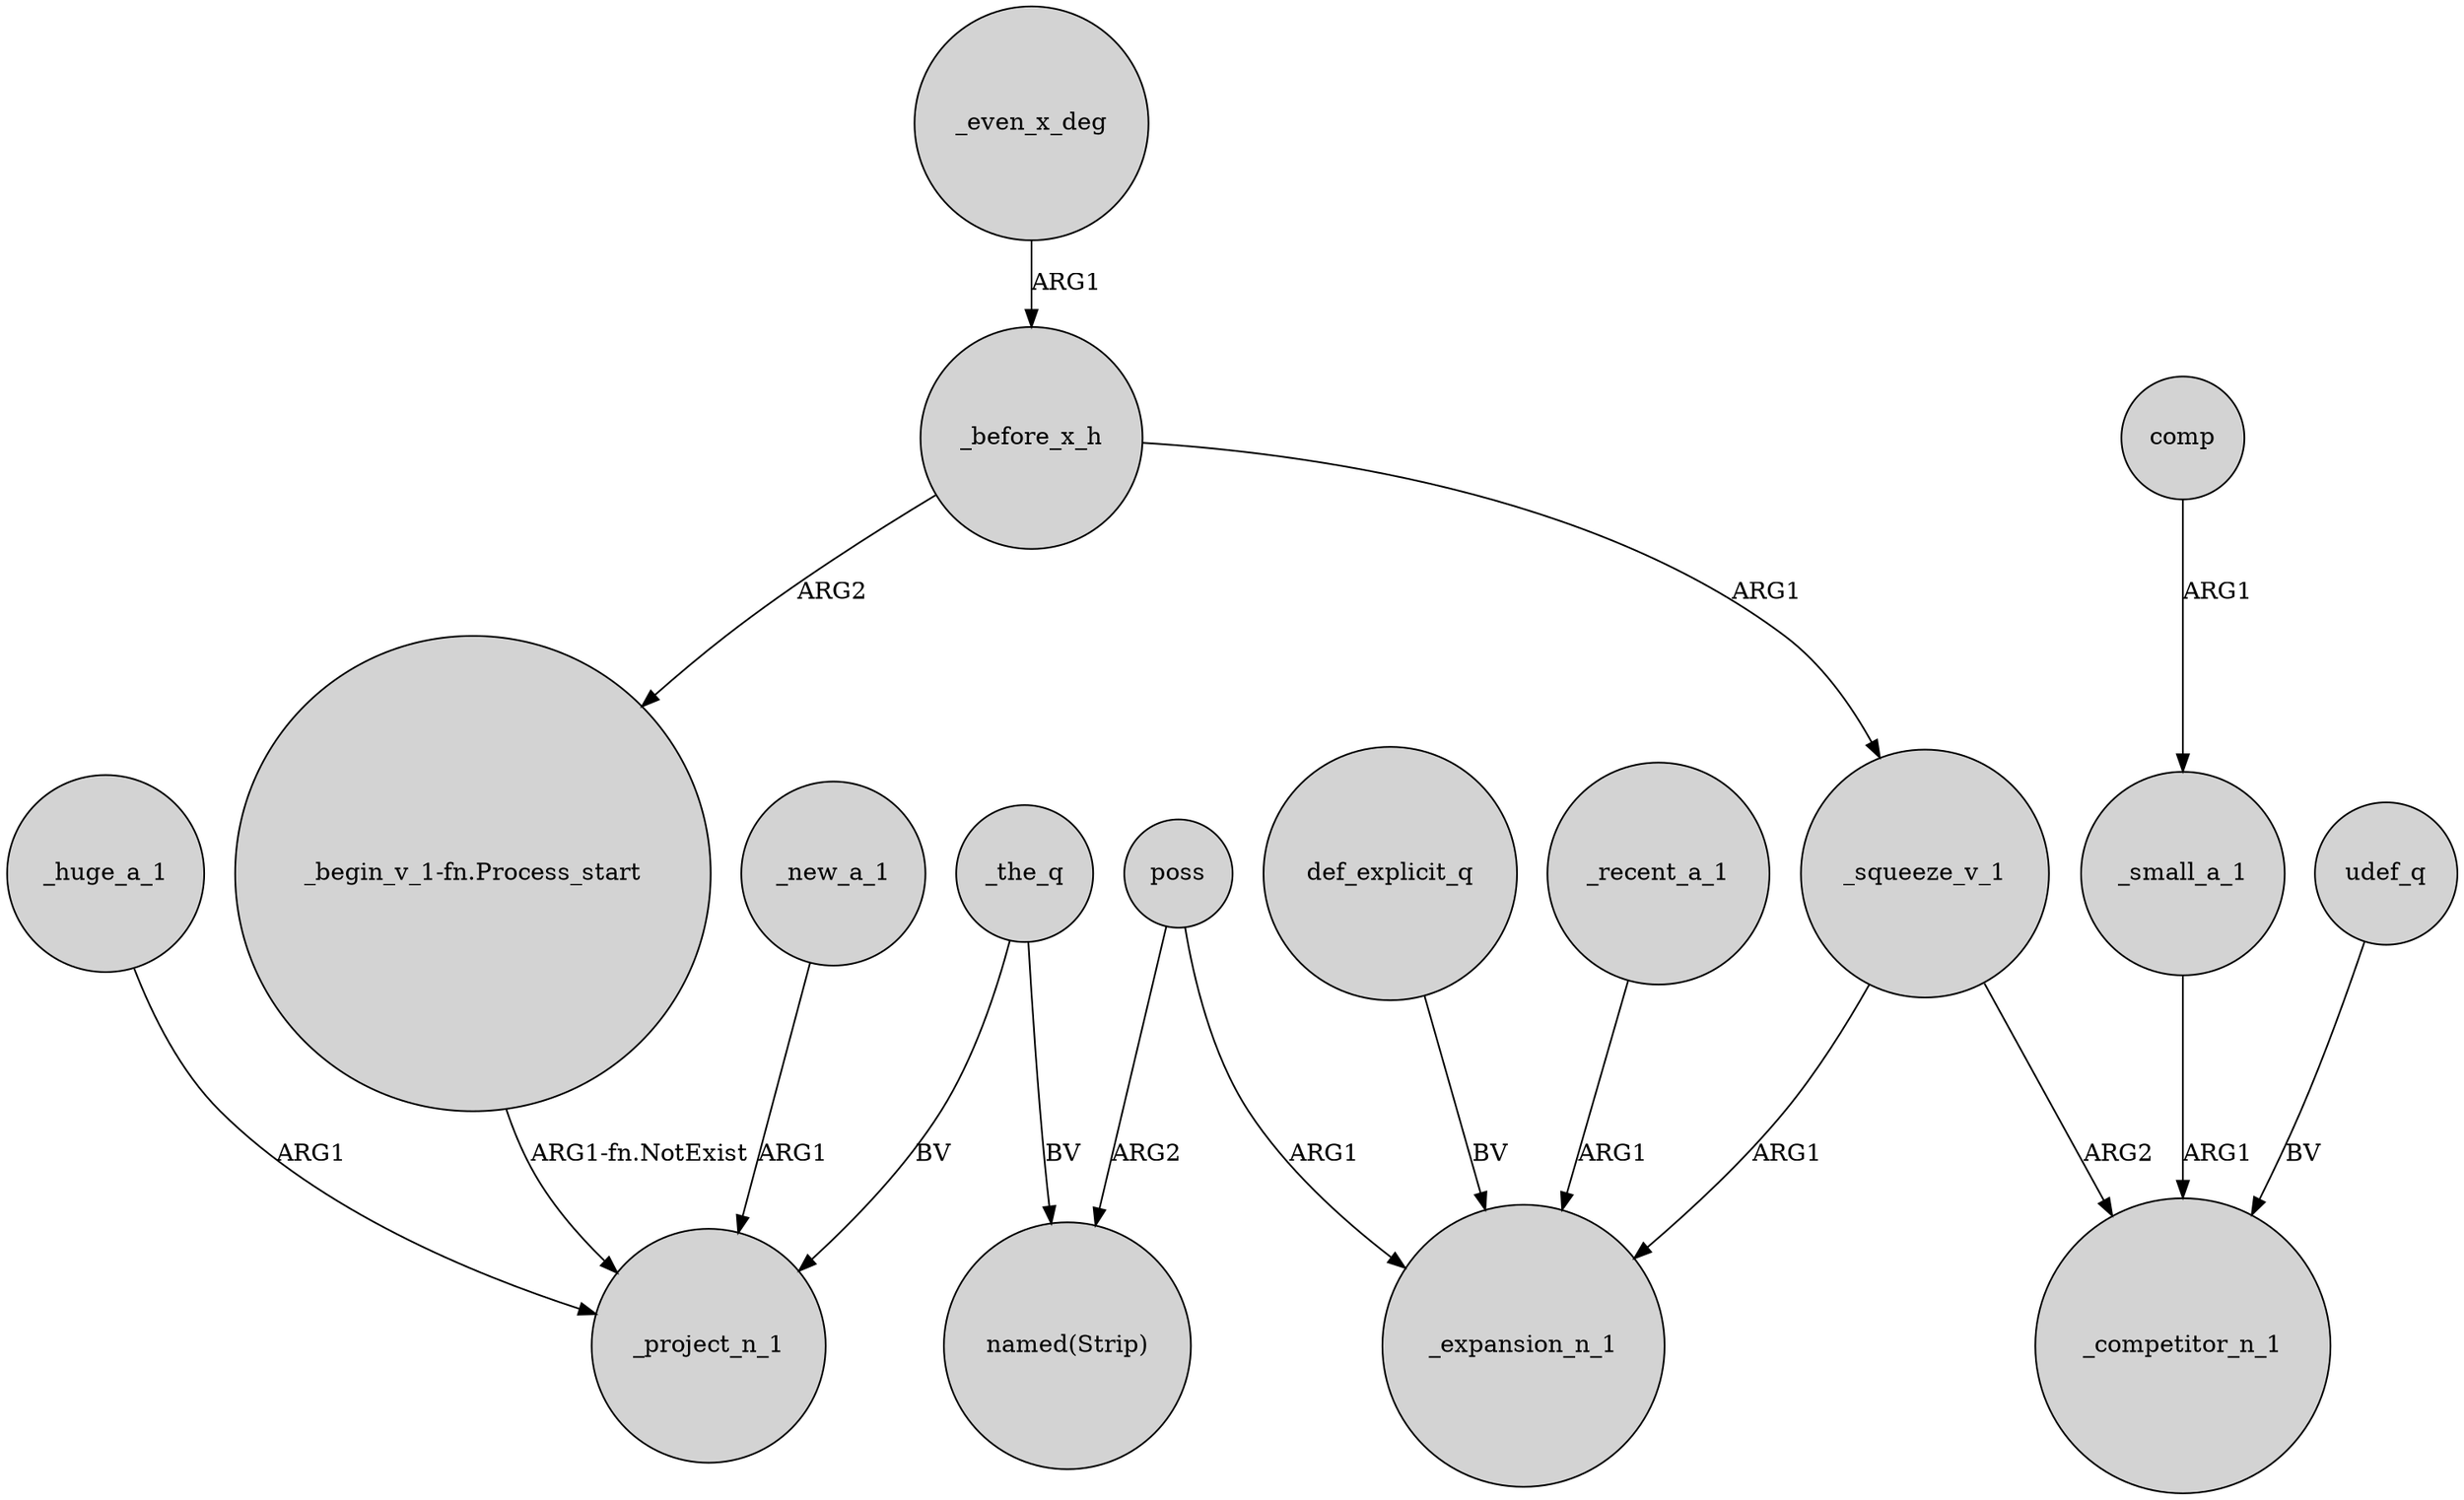 digraph {
	node [shape=circle style=filled]
	poss -> "named(Strip)" [label=ARG2]
	_new_a_1 -> _project_n_1 [label=ARG1]
	_the_q -> _project_n_1 [label=BV]
	def_explicit_q -> _expansion_n_1 [label=BV]
	_squeeze_v_1 -> _competitor_n_1 [label=ARG2]
	"_begin_v_1-fn.Process_start" -> _project_n_1 [label="ARG1-fn.NotExist"]
	_squeeze_v_1 -> _expansion_n_1 [label=ARG1]
	_before_x_h -> _squeeze_v_1 [label=ARG1]
	_small_a_1 -> _competitor_n_1 [label=ARG1]
	_even_x_deg -> _before_x_h [label=ARG1]
	_the_q -> "named(Strip)" [label=BV]
	comp -> _small_a_1 [label=ARG1]
	_before_x_h -> "_begin_v_1-fn.Process_start" [label=ARG2]
	_huge_a_1 -> _project_n_1 [label=ARG1]
	udef_q -> _competitor_n_1 [label=BV]
	poss -> _expansion_n_1 [label=ARG1]
	_recent_a_1 -> _expansion_n_1 [label=ARG1]
}
